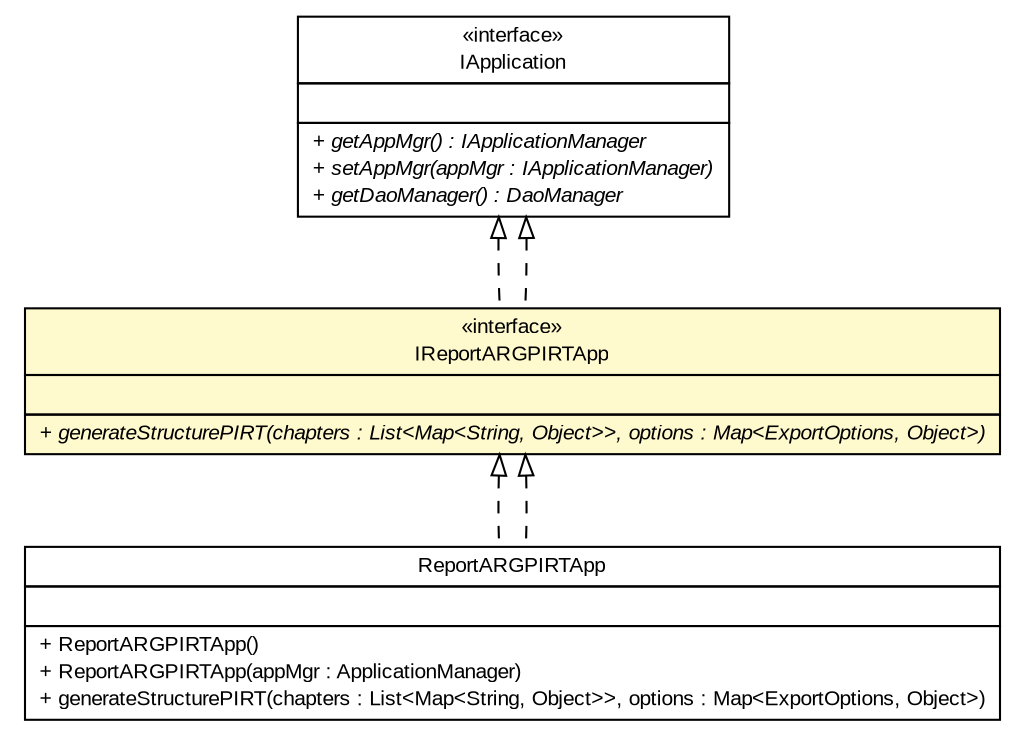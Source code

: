 #!/usr/local/bin/dot
#
# Class diagram 
# Generated by UMLGraph version R5_6-24-gf6e263 (http://www.umlgraph.org/)
#

digraph G {
	edge [fontname="arial",fontsize=10,labelfontname="arial",labelfontsize=10];
	node [fontname="arial",fontsize=10,shape=plaintext];
	nodesep=0.25;
	ranksep=0.5;
	// gov.sandia.cf.application.IApplication
	c194390 [label=<<table title="gov.sandia.cf.application.IApplication" border="0" cellborder="1" cellspacing="0" cellpadding="2" port="p" href="./IApplication.html">
		<tr><td><table border="0" cellspacing="0" cellpadding="1">
<tr><td align="center" balign="center"> &#171;interface&#187; </td></tr>
<tr><td align="center" balign="center"> IApplication </td></tr>
		</table></td></tr>
		<tr><td><table border="0" cellspacing="0" cellpadding="1">
<tr><td align="left" balign="left">  </td></tr>
		</table></td></tr>
		<tr><td><table border="0" cellspacing="0" cellpadding="1">
<tr><td align="left" balign="left"><font face="arial italic" point-size="10.0"> + getAppMgr() : IApplicationManager </font></td></tr>
<tr><td align="left" balign="left"><font face="arial italic" point-size="10.0"> + setAppMgr(appMgr : IApplicationManager) </font></td></tr>
<tr><td align="left" balign="left"><font face="arial italic" point-size="10.0"> + getDaoManager() : DaoManager </font></td></tr>
		</table></td></tr>
		</table>>, URL="./IApplication.html", fontname="arial", fontcolor="black", fontsize=10.0];
	// gov.sandia.cf.application.impl.ReportARGPIRTApp
	c194425 [label=<<table title="gov.sandia.cf.application.impl.ReportARGPIRTApp" border="0" cellborder="1" cellspacing="0" cellpadding="2" port="p" href="./impl/ReportARGPIRTApp.html">
		<tr><td><table border="0" cellspacing="0" cellpadding="1">
<tr><td align="center" balign="center"> ReportARGPIRTApp </td></tr>
		</table></td></tr>
		<tr><td><table border="0" cellspacing="0" cellpadding="1">
<tr><td align="left" balign="left">  </td></tr>
		</table></td></tr>
		<tr><td><table border="0" cellspacing="0" cellpadding="1">
<tr><td align="left" balign="left"> + ReportARGPIRTApp() </td></tr>
<tr><td align="left" balign="left"> + ReportARGPIRTApp(appMgr : ApplicationManager) </td></tr>
<tr><td align="left" balign="left"> + generateStructurePIRT(chapters : List&lt;Map&lt;String, Object&gt;&gt;, options : Map&lt;ExportOptions, Object&gt;) </td></tr>
		</table></td></tr>
		</table>>, URL="./impl/ReportARGPIRTApp.html", fontname="arial", fontcolor="black", fontsize=10.0];
	// gov.sandia.cf.application.IReportARGPIRTApp
	c194437 [label=<<table title="gov.sandia.cf.application.IReportARGPIRTApp" border="0" cellborder="1" cellspacing="0" cellpadding="2" port="p" bgcolor="lemonChiffon" href="./IReportARGPIRTApp.html">
		<tr><td><table border="0" cellspacing="0" cellpadding="1">
<tr><td align="center" balign="center"> &#171;interface&#187; </td></tr>
<tr><td align="center" balign="center"> IReportARGPIRTApp </td></tr>
		</table></td></tr>
		<tr><td><table border="0" cellspacing="0" cellpadding="1">
<tr><td align="left" balign="left">  </td></tr>
		</table></td></tr>
		<tr><td><table border="0" cellspacing="0" cellpadding="1">
<tr><td align="left" balign="left"><font face="arial italic" point-size="10.0"> + generateStructurePIRT(chapters : List&lt;Map&lt;String, Object&gt;&gt;, options : Map&lt;ExportOptions, Object&gt;) </font></td></tr>
		</table></td></tr>
		</table>>, URL="./IReportARGPIRTApp.html", fontname="arial", fontcolor="black", fontsize=10.0];
	//gov.sandia.cf.application.impl.ReportARGPIRTApp implements gov.sandia.cf.application.IReportARGPIRTApp
	c194437:p -> c194425:p [dir=back,arrowtail=empty,style=dashed];
	//gov.sandia.cf.application.IReportARGPIRTApp implements gov.sandia.cf.application.IApplication
	c194390:p -> c194437:p [dir=back,arrowtail=empty,style=dashed];
	//gov.sandia.cf.application.IReportARGPIRTApp implements gov.sandia.cf.application.IApplication
	c194390:p -> c194437:p [dir=back,arrowtail=empty,style=dashed];
	//gov.sandia.cf.application.impl.ReportARGPIRTApp implements gov.sandia.cf.application.IReportARGPIRTApp
	c194437:p -> c194425:p [dir=back,arrowtail=empty,style=dashed];
}

